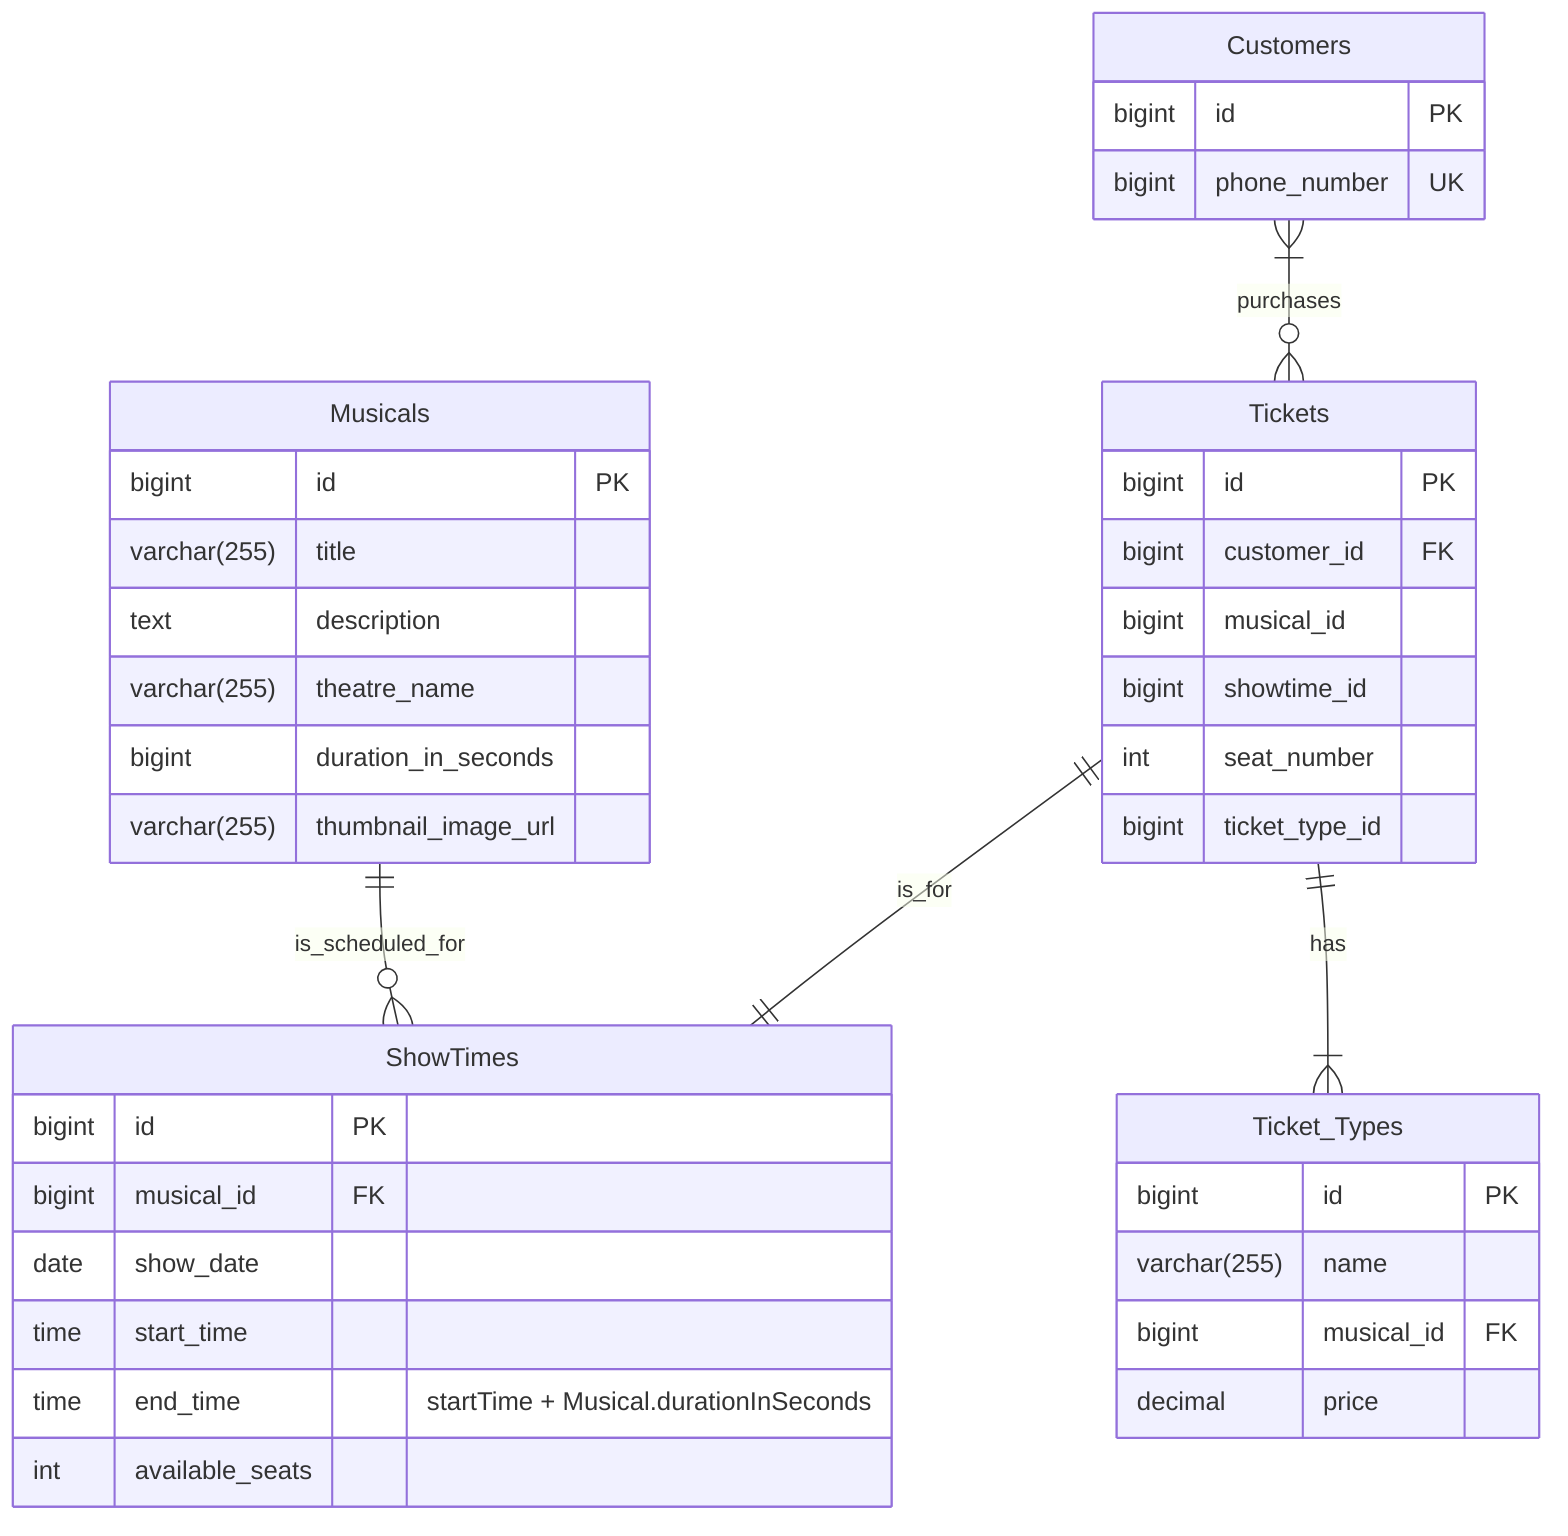 erDiagram
    Customers {
        bigint id PK
        bigint phone_number UK
    }
    Musicals {
        bigint id PK
        varchar(255) title
        text description
        varchar(255) theatre_name
        bigint duration_in_seconds
        varchar(255) thumbnail_image_url
    }
    ShowTimes {
        bigint id PK
        bigint musical_id FK
        date show_date
        time start_time
        time end_time "startTime + Musical.durationInSeconds"
        int available_seats
    }
    Ticket_Types {
        bigint id PK
        varchar(255) name
        bigint musical_id FK
        decimal price
    }
    Tickets {
        bigint id PK
        bigint customer_id FK
        bigint musical_id
        bigint showtime_id
        int seat_number
        bigint ticket_type_id
    }

    Musicals ||--o{ ShowTimes : is_scheduled_for

    Customers }|--o{ Tickets : purchases
    Tickets ||--|| ShowTimes : is_for
    Tickets ||--|{ Ticket_Types : has